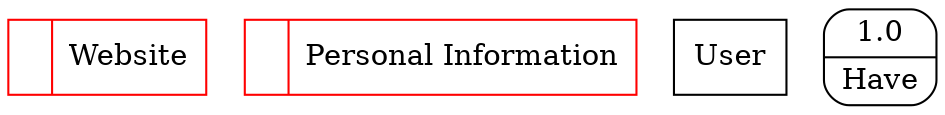 digraph dfd2{ 
node[shape=record]
200 [label="<f0>  |<f1> Website " color=red];
201 [label="<f0>  |<f1> Personal Information " color=red];
202 [label="User" shape=box];
203 [label="{<f0> 1.0|<f1> Have }" shape=Mrecord];
}